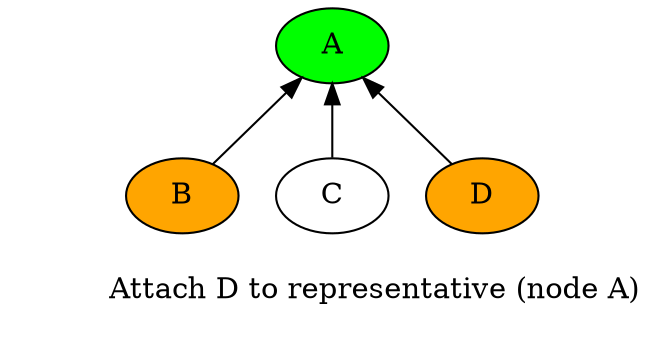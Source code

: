 digraph G1 {
  rankdir = BT;

  subgraph {
      B -> A
      C -> A
      D -> A

      /*C, D [xlabel = "(0)"]
      B [xlabel = "(1)"]
      A [xlabel = "(2)"]*/

      B, D [fillcolor=orange, style=filled];
      A [fillcolor=green, style=filled];


      {rank = same;  D}
      {rank = same; A}
      {rank = same; B C}
    }

    node [shape=plaintext]
  	label = "
  	 Attach D to representative (node A)
  	"
}
